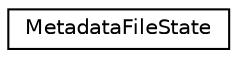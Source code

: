 digraph "Graphical Class Hierarchy"
{
 // LATEX_PDF_SIZE
  edge [fontname="Helvetica",fontsize="10",labelfontname="Helvetica",labelfontsize="10"];
  node [fontname="Helvetica",fontsize="10",shape=record];
  rankdir="LR";
  Node0 [label="MetadataFileState",height=0.2,width=0.4,color="black", fillcolor="white", style="filled",URL="$struct_metadata_file_state.html",tooltip=" "];
}
